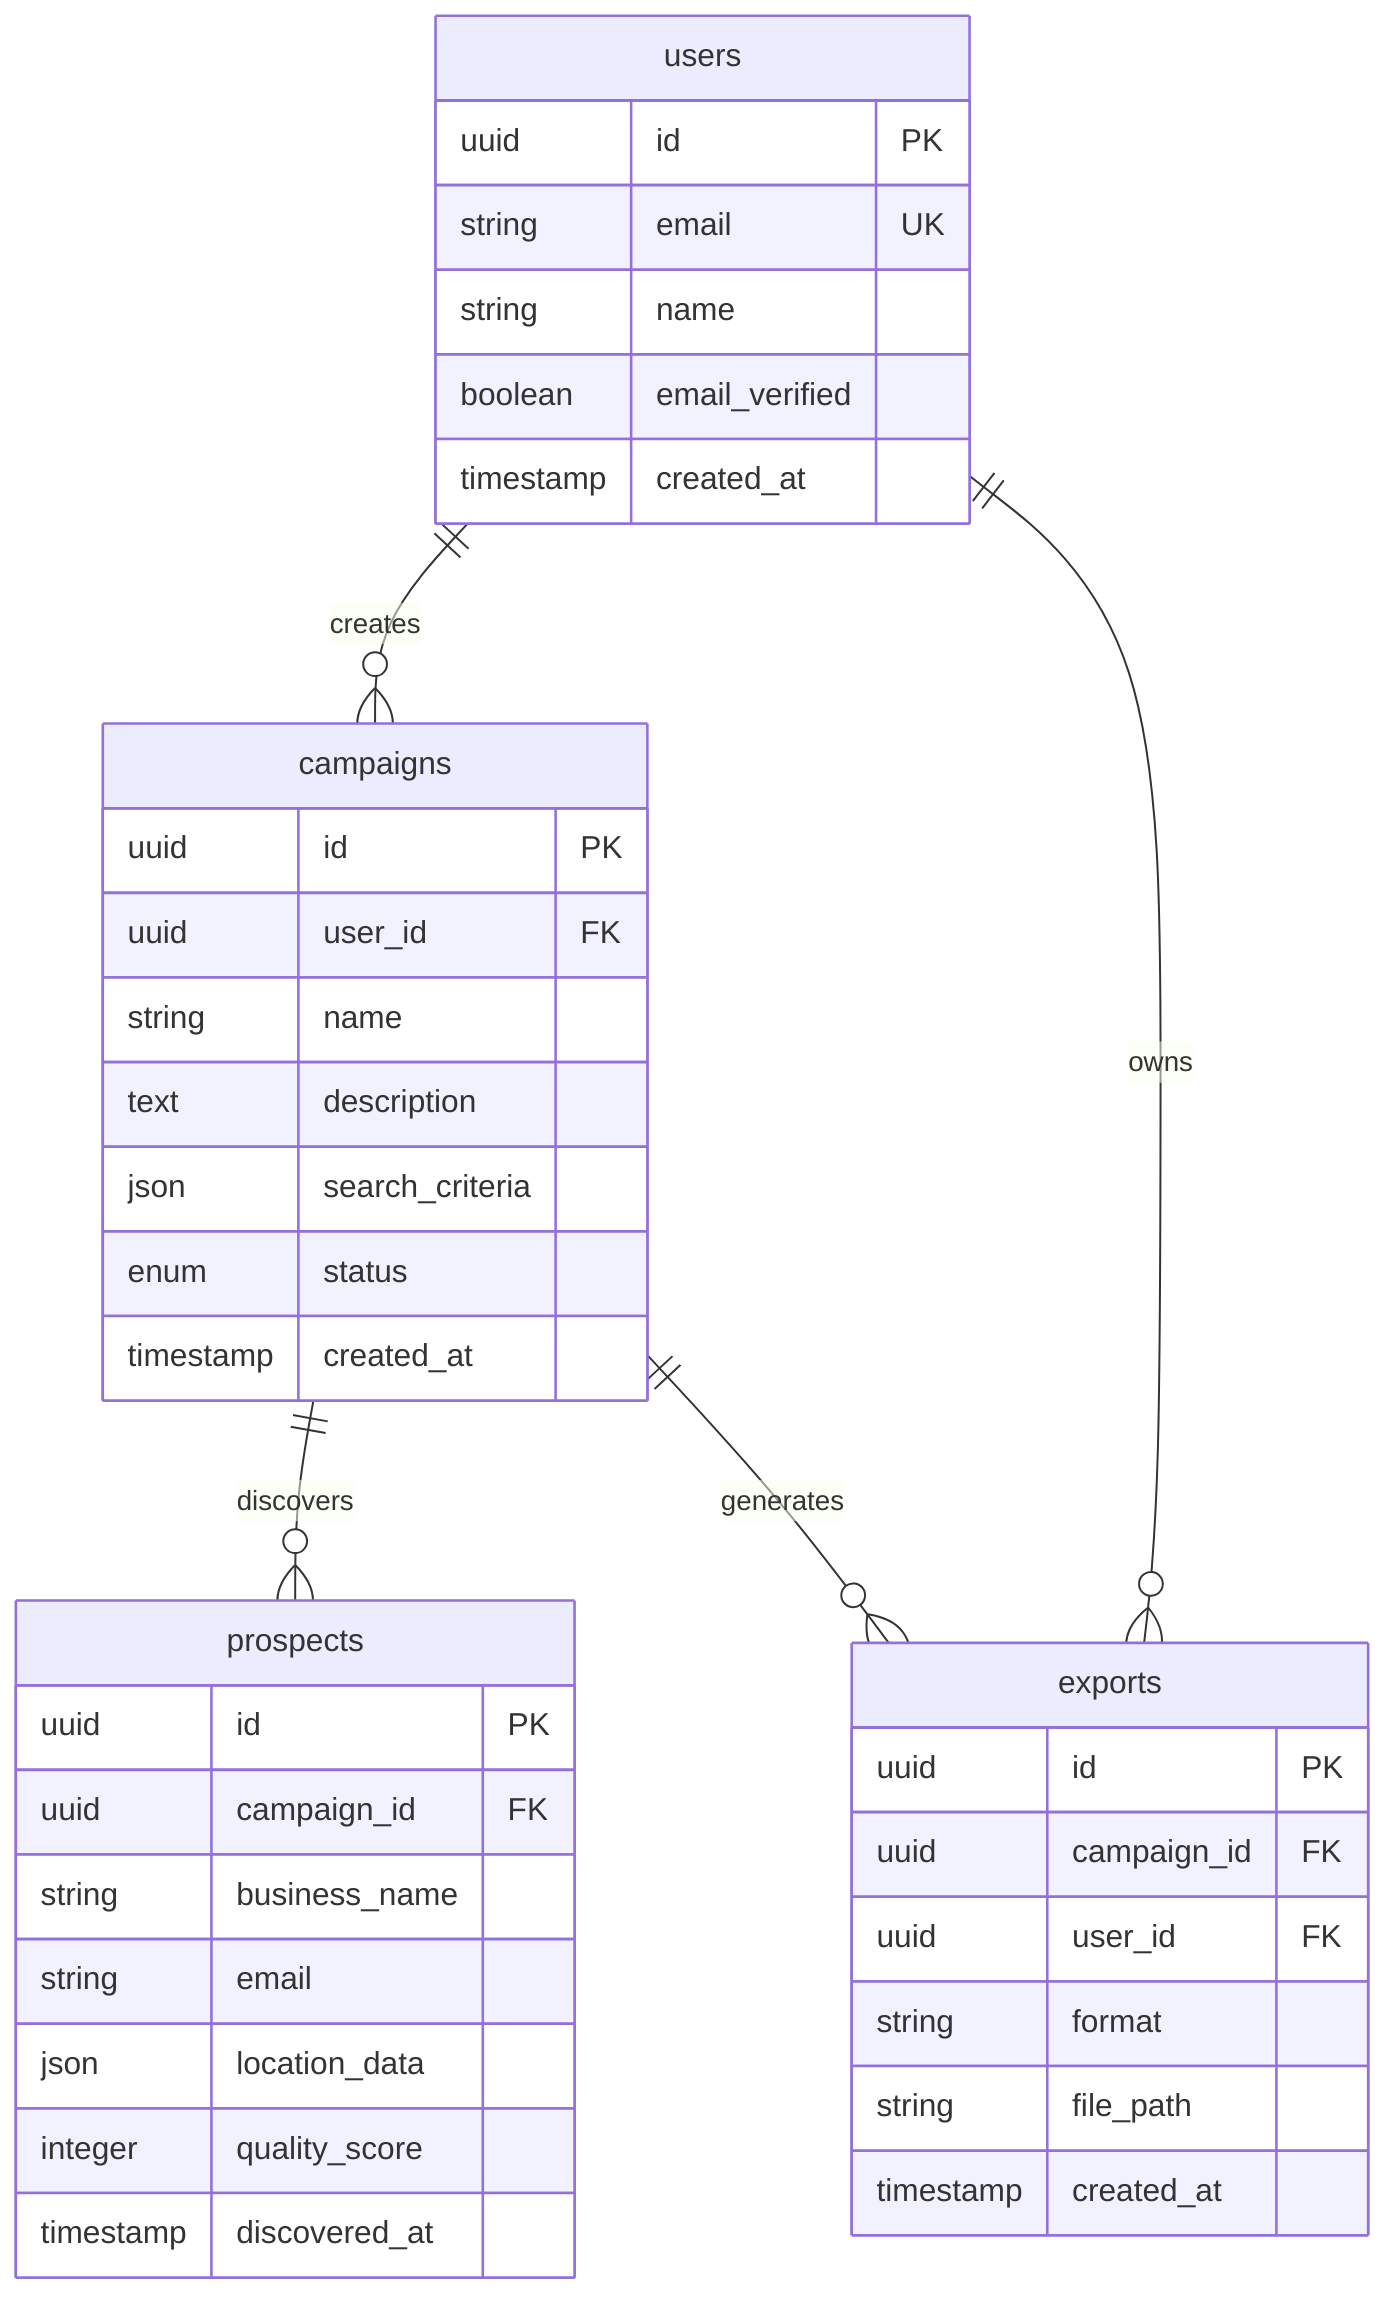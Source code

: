 %%{init: { 'config': 'docs/mmd-shared/config/mermaid.config.json' } }%%
%% accTitle: Database Schema %%
%% accDescr: Core tables and relationships for ProspectPro %%
%% compliance: ZeroFakeData %%
%% domain: app-source %%
%% reciprocal: [../../../../mmd-shared/config/index.md] %%
%% type: erDiagram %%
%% title: Database Schema %%
%% index: ../../../../mmd-shared/config/index.md %%

erDiagram
  users {
    uuid id PK
    string email UK
    string name
    boolean email_verified
    timestamp created_at
  }

  campaigns {
    uuid id PK
    uuid user_id FK
    string name
    text description
    json search_criteria
    enum status
    timestamp created_at
  }

  prospects {
    uuid id PK
    uuid campaign_id FK
    string business_name
    string email
    json location_data
    integer quality_score
    timestamp discovered_at
  }

  exports {
    uuid id PK
    uuid campaign_id FK
    uuid user_id FK
    string format
    string file_path
    timestamp created_at
  }

  users ||--o{ campaigns : creates
  campaigns ||--o{ prospects : discovers
  campaigns ||--o{ exports : generates
  users ||--o{ exports : owns